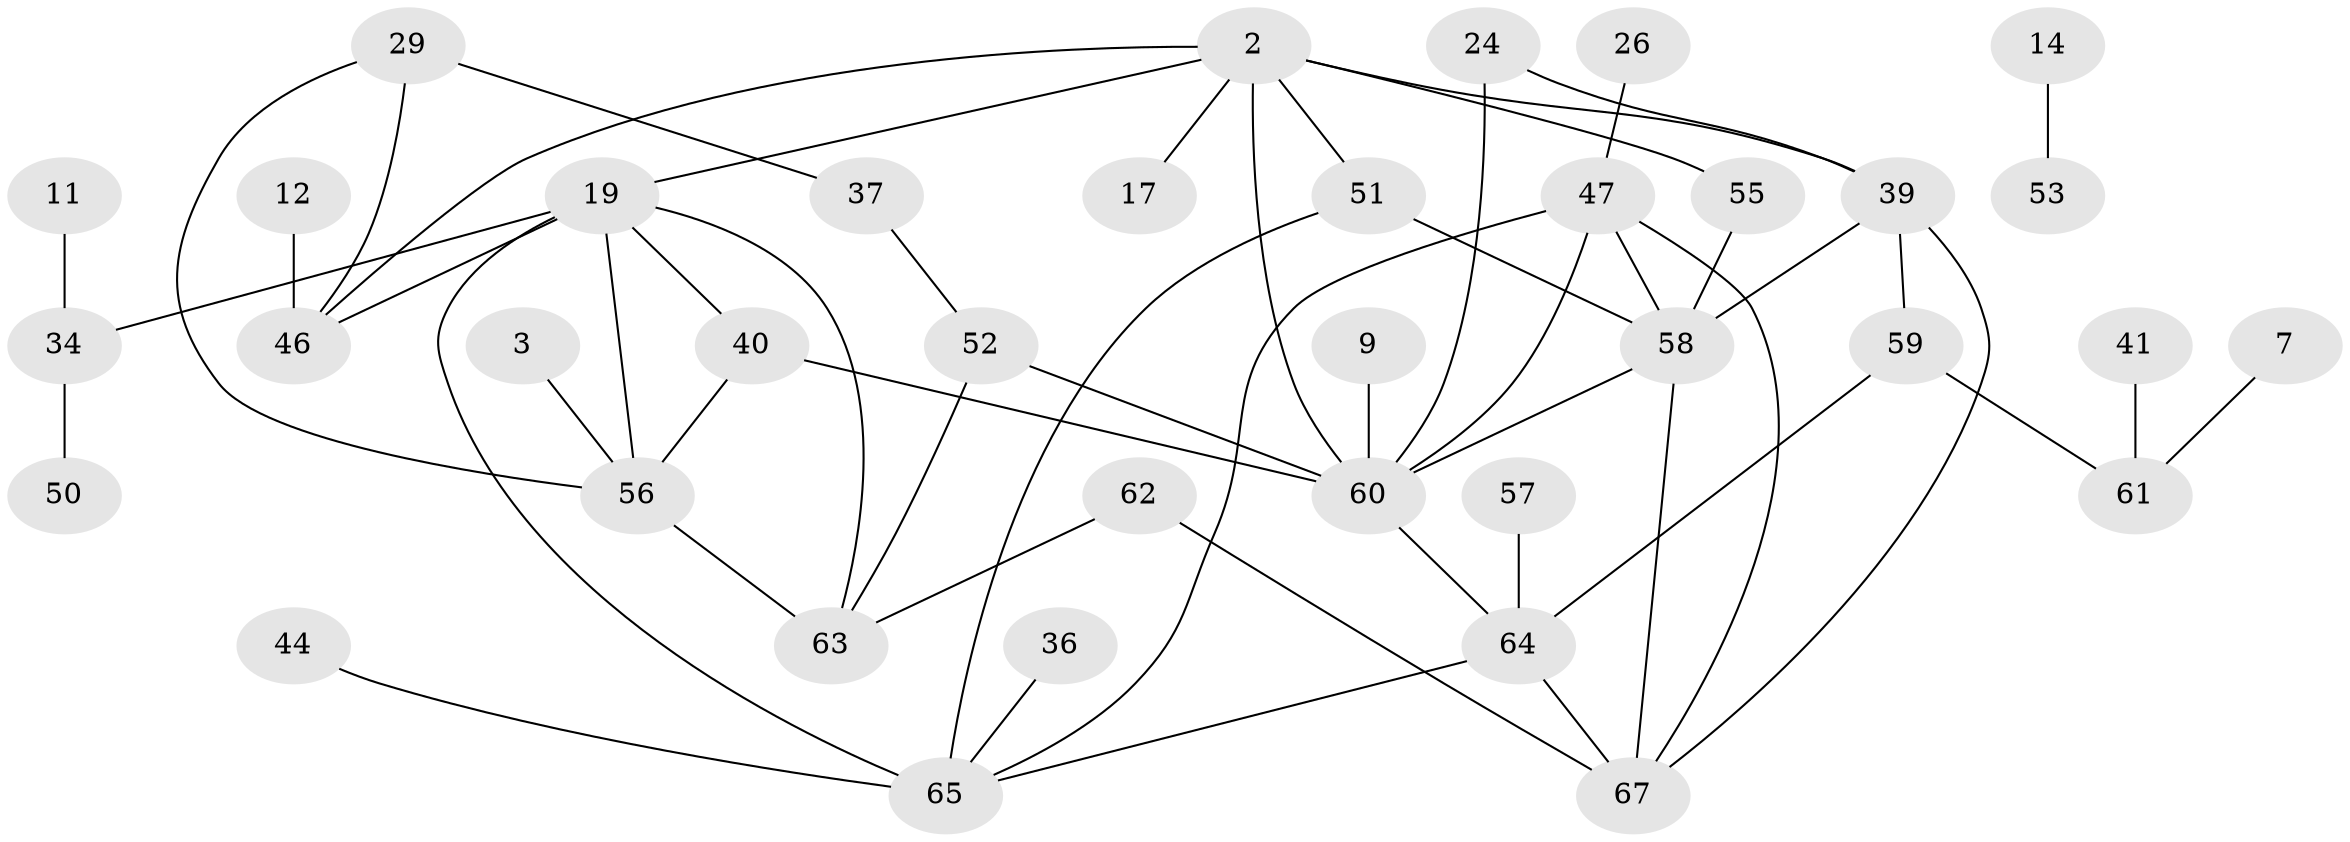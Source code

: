 // original degree distribution, {2: 0.22556390977443608, 1: 0.2556390977443609, 5: 0.045112781954887216, 0: 0.20300751879699247, 4: 0.12030075187969924, 3: 0.14285714285714285, 7: 0.007518796992481203}
// Generated by graph-tools (version 1.1) at 2025/49/03/09/25 03:49:08]
// undirected, 37 vertices, 55 edges
graph export_dot {
graph [start="1"]
  node [color=gray90,style=filled];
  2;
  3;
  7;
  9;
  11;
  12;
  14;
  17;
  19;
  24;
  26;
  29;
  34;
  36;
  37;
  39;
  40;
  41;
  44;
  46;
  47;
  50;
  51;
  52;
  53;
  55;
  56;
  57;
  58;
  59;
  60;
  61;
  62;
  63;
  64;
  65;
  67;
  2 -- 17 [weight=1.0];
  2 -- 19 [weight=1.0];
  2 -- 39 [weight=1.0];
  2 -- 46 [weight=1.0];
  2 -- 51 [weight=1.0];
  2 -- 55 [weight=1.0];
  2 -- 60 [weight=1.0];
  3 -- 56 [weight=1.0];
  7 -- 61 [weight=1.0];
  9 -- 60 [weight=1.0];
  11 -- 34 [weight=1.0];
  12 -- 46 [weight=1.0];
  14 -- 53 [weight=1.0];
  19 -- 34 [weight=1.0];
  19 -- 40 [weight=1.0];
  19 -- 46 [weight=1.0];
  19 -- 56 [weight=1.0];
  19 -- 63 [weight=1.0];
  19 -- 65 [weight=3.0];
  24 -- 39 [weight=1.0];
  24 -- 60 [weight=1.0];
  26 -- 47 [weight=1.0];
  29 -- 37 [weight=1.0];
  29 -- 46 [weight=1.0];
  29 -- 56 [weight=1.0];
  34 -- 50 [weight=1.0];
  36 -- 65 [weight=2.0];
  37 -- 52 [weight=1.0];
  39 -- 58 [weight=1.0];
  39 -- 59 [weight=1.0];
  39 -- 67 [weight=1.0];
  40 -- 56 [weight=1.0];
  40 -- 60 [weight=1.0];
  41 -- 61 [weight=1.0];
  44 -- 65 [weight=1.0];
  47 -- 58 [weight=1.0];
  47 -- 60 [weight=1.0];
  47 -- 65 [weight=1.0];
  47 -- 67 [weight=1.0];
  51 -- 58 [weight=1.0];
  51 -- 65 [weight=1.0];
  52 -- 60 [weight=1.0];
  52 -- 63 [weight=1.0];
  55 -- 58 [weight=1.0];
  56 -- 63 [weight=1.0];
  57 -- 64 [weight=1.0];
  58 -- 60 [weight=1.0];
  58 -- 67 [weight=1.0];
  59 -- 61 [weight=1.0];
  59 -- 64 [weight=1.0];
  60 -- 64 [weight=1.0];
  62 -- 63 [weight=1.0];
  62 -- 67 [weight=1.0];
  64 -- 65 [weight=1.0];
  64 -- 67 [weight=1.0];
}
